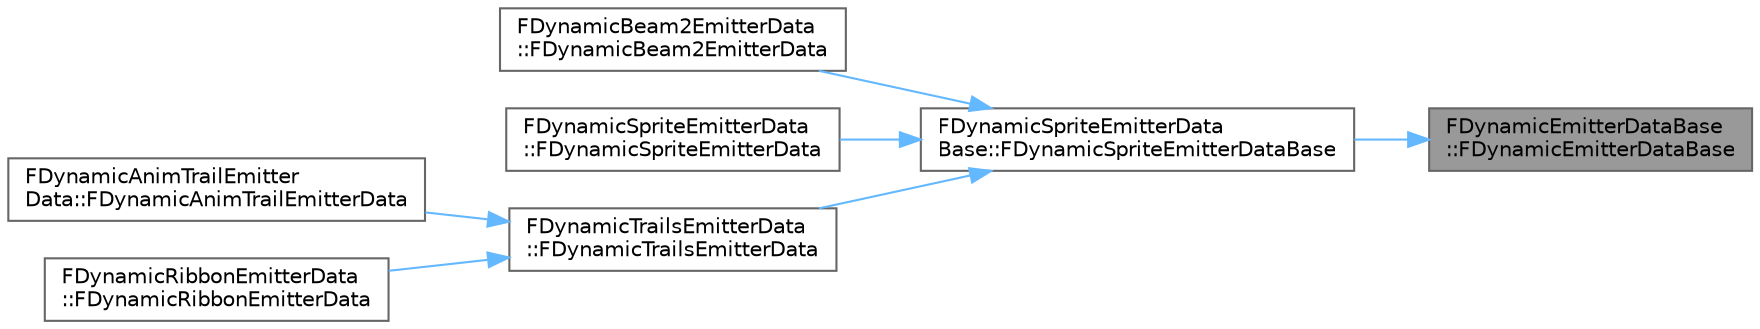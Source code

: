 digraph "FDynamicEmitterDataBase::FDynamicEmitterDataBase"
{
 // INTERACTIVE_SVG=YES
 // LATEX_PDF_SIZE
  bgcolor="transparent";
  edge [fontname=Helvetica,fontsize=10,labelfontname=Helvetica,labelfontsize=10];
  node [fontname=Helvetica,fontsize=10,shape=box,height=0.2,width=0.4];
  rankdir="RL";
  Node1 [id="Node000001",label="FDynamicEmitterDataBase\l::FDynamicEmitterDataBase",height=0.2,width=0.4,color="gray40", fillcolor="grey60", style="filled", fontcolor="black",tooltip=" "];
  Node1 -> Node2 [id="edge1_Node000001_Node000002",dir="back",color="steelblue1",style="solid",tooltip=" "];
  Node2 [id="Node000002",label="FDynamicSpriteEmitterData\lBase::FDynamicSpriteEmitterDataBase",height=0.2,width=0.4,color="grey40", fillcolor="white", style="filled",URL="$db/da6/structFDynamicSpriteEmitterDataBase.html#a81681cdaf64acbf01a5861796e59cde6",tooltip=" "];
  Node2 -> Node3 [id="edge2_Node000002_Node000003",dir="back",color="steelblue1",style="solid",tooltip=" "];
  Node3 [id="Node000003",label="FDynamicBeam2EmitterData\l::FDynamicBeam2EmitterData",height=0.2,width=0.4,color="grey40", fillcolor="white", style="filled",URL="$d9/d94/structFDynamicBeam2EmitterData.html#ada51a205dce9218a1f9dde06295c6716",tooltip=" "];
  Node2 -> Node4 [id="edge3_Node000002_Node000004",dir="back",color="steelblue1",style="solid",tooltip=" "];
  Node4 [id="Node000004",label="FDynamicSpriteEmitterData\l::FDynamicSpriteEmitterData",height=0.2,width=0.4,color="grey40", fillcolor="white", style="filled",URL="$de/d4d/structFDynamicSpriteEmitterData.html#a229c34019c5ac76182ec0488763715a5",tooltip=" "];
  Node2 -> Node5 [id="edge4_Node000002_Node000005",dir="back",color="steelblue1",style="solid",tooltip=" "];
  Node5 [id="Node000005",label="FDynamicTrailsEmitterData\l::FDynamicTrailsEmitterData",height=0.2,width=0.4,color="grey40", fillcolor="white", style="filled",URL="$dd/d4e/structFDynamicTrailsEmitterData.html#aedeefcf7bb11ed8f87a31f3a4b58c64d",tooltip=" "];
  Node5 -> Node6 [id="edge5_Node000005_Node000006",dir="back",color="steelblue1",style="solid",tooltip=" "];
  Node6 [id="Node000006",label="FDynamicAnimTrailEmitter\lData::FDynamicAnimTrailEmitterData",height=0.2,width=0.4,color="grey40", fillcolor="white", style="filled",URL="$df/dfd/structFDynamicAnimTrailEmitterData.html#a4c7f64e582332aef59a7563b08c3471b",tooltip=" "];
  Node5 -> Node7 [id="edge6_Node000005_Node000007",dir="back",color="steelblue1",style="solid",tooltip=" "];
  Node7 [id="Node000007",label="FDynamicRibbonEmitterData\l::FDynamicRibbonEmitterData",height=0.2,width=0.4,color="grey40", fillcolor="white", style="filled",URL="$d8/d9f/structFDynamicRibbonEmitterData.html#aeb8408bd4104571e3042852acd306a10",tooltip=" "];
}

